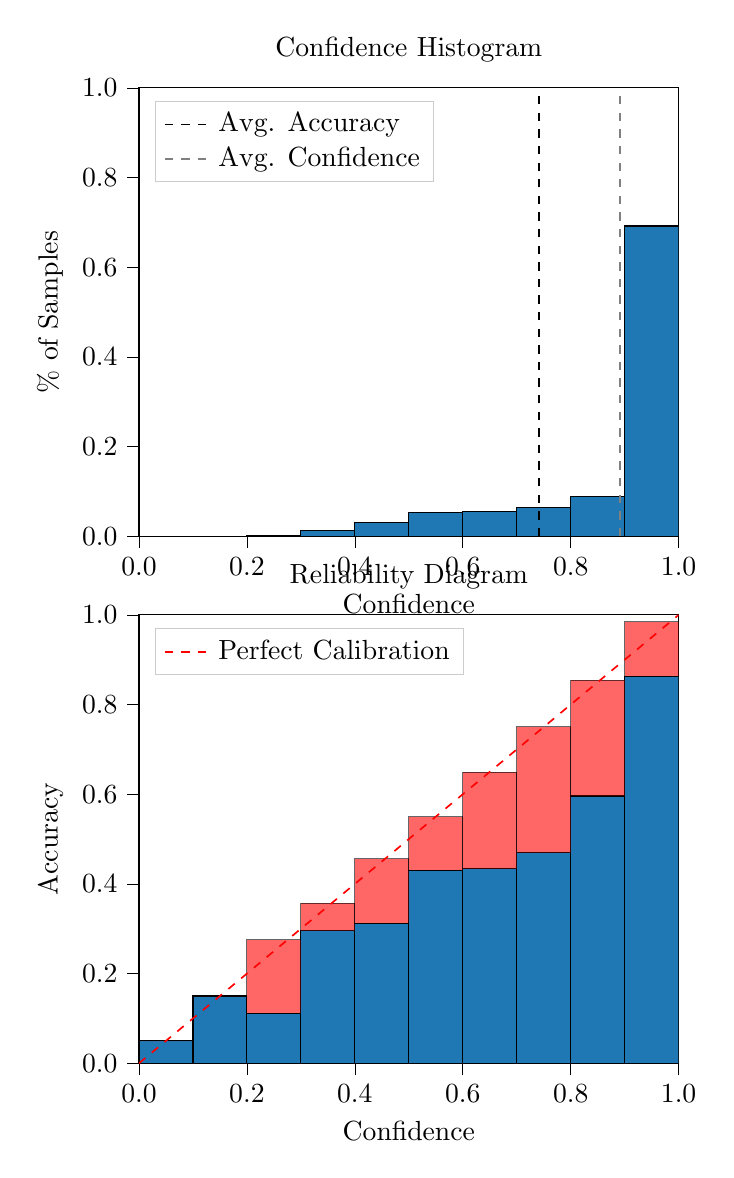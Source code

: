 % This file was created by tikzplotlib v0.9.8.
\begin{tikzpicture}

\definecolor{color0}{rgb}{0.122,0.467,0.706}

\begin{groupplot}[group style={group size=1 by 2}]
\nextgroupplot[
legend cell align={left},
legend style={
  fill opacity=0.8,
  draw opacity=1,
  text opacity=1,
  at={(0.03,0.97)},
  anchor=north west,
  draw=white!80!black
},
tick align=outside,
tick pos=left,
title={Confidence Histogram},
x grid style={white!69.02!black},
xlabel={Confidence},
xmin=0, xmax=1,
xtick style={color=black},
xtick={0,0.2,0.4,0.6,0.8,1},
xticklabels={0.0,0.2,0.4,0.6,0.8,1.0},
y grid style={white!69.02!black},
ylabel={\% of Samples},
ymin=0, ymax=1,
ytick style={color=black},
ytick={0,0.2,0.4,0.6,0.8,1},
yticklabels={0.0,0.2,0.4,0.6,0.8,1.0}
]
\draw[draw=black,fill=color0] (axis cs:-6.939e-18,0) rectangle (axis cs:0.1,0);
\draw[draw=black,fill=color0] (axis cs:0.1,0) rectangle (axis cs:0.2,0);
\draw[draw=black,fill=color0] (axis cs:0.2,0) rectangle (axis cs:0.3,0.002);
\draw[draw=black,fill=color0] (axis cs:0.3,0) rectangle (axis cs:0.4,0.013);
\draw[draw=black,fill=color0] (axis cs:0.4,0) rectangle (axis cs:0.5,0.03);
\draw[draw=black,fill=color0] (axis cs:0.5,0) rectangle (axis cs:0.6,0.053);
\draw[draw=black,fill=color0] (axis cs:0.6,0) rectangle (axis cs:0.7,0.056);
\draw[draw=black,fill=color0] (axis cs:0.7,0) rectangle (axis cs:0.8,0.064);
\draw[draw=black,fill=color0] (axis cs:0.8,0) rectangle (axis cs:0.9,0.088);
\draw[draw=black,fill=color0] (axis cs:0.9,0) rectangle (axis cs:1,0.692);
\addplot [semithick, black, dashed]
table {%
0.741 0
0.741 1
};
\addlegendentry{Avg. Accuracy}
\addplot [semithick, white!50.196!black, dashed]
table {%
0.891 0
0.891 1
};
\addlegendentry{Avg. Confidence}

\nextgroupplot[
legend cell align={left},
legend style={
  fill opacity=0.8,
  draw opacity=1,
  text opacity=1,
  at={(0.03,0.97)},
  anchor=north west,
  draw=white!80!black
},
tick align=outside,
tick pos=left,
title={Reliability Diagram},
x grid style={white!69.02!black},
xlabel={Confidence},
xmin=0, xmax=1,
xtick style={color=black},
xtick={0,0.2,0.4,0.6,0.8,1},
xticklabels={0.0,0.2,0.4,0.6,0.8,1.0},
y grid style={white!69.02!black},
ylabel={Accuracy},
ymin=0, ymax=1,
ytick style={color=black},
ytick={0,0.2,0.4,0.6,0.8,1},
yticklabels={0.0,0.2,0.4,0.6,0.8,1.0}
]
\draw[draw=black,fill=color0] (axis cs:-6.939e-18,0) rectangle (axis cs:0.1,0.05);
\draw[draw=black,fill=color0] (axis cs:0.1,0) rectangle (axis cs:0.2,0.15);
\draw[draw=black,fill=color0] (axis cs:0.2,0) rectangle (axis cs:0.3,0.111);
\draw[draw=black,fill=color0] (axis cs:0.3,0) rectangle (axis cs:0.4,0.296);
\draw[draw=black,fill=color0] (axis cs:0.4,0) rectangle (axis cs:0.5,0.312);
\draw[draw=black,fill=color0] (axis cs:0.5,0) rectangle (axis cs:0.6,0.43);
\draw[draw=black,fill=color0] (axis cs:0.6,0) rectangle (axis cs:0.7,0.434);
\draw[draw=black,fill=color0] (axis cs:0.7,0) rectangle (axis cs:0.8,0.47);
\draw[draw=black,fill=color0] (axis cs:0.8,0) rectangle (axis cs:0.9,0.596);
\draw[draw=black,fill=color0] (axis cs:0.9,0) rectangle (axis cs:1,0.863);
\draw[draw=black,fill=red,opacity=0.6] (axis cs:-6.939e-18,0.05) rectangle (axis cs:0.1,0.05);
\draw[draw=black,fill=red,opacity=0.6] (axis cs:0.1,0.15) rectangle (axis cs:0.2,0.15);
\draw[draw=black,fill=red,opacity=0.6] (axis cs:0.2,0.111) rectangle (axis cs:0.3,0.276);
\draw[draw=black,fill=red,opacity=0.6] (axis cs:0.3,0.296) rectangle (axis cs:0.4,0.357);
\draw[draw=black,fill=red,opacity=0.6] (axis cs:0.4,0.312) rectangle (axis cs:0.5,0.456);
\draw[draw=black,fill=red,opacity=0.6] (axis cs:0.5,0.43) rectangle (axis cs:0.6,0.55);
\draw[draw=black,fill=red,opacity=0.6] (axis cs:0.6,0.434) rectangle (axis cs:0.7,0.649);
\draw[draw=black,fill=red,opacity=0.6] (axis cs:0.7,0.47) rectangle (axis cs:0.8,0.751);
\draw[draw=black,fill=red,opacity=0.6] (axis cs:0.8,0.596) rectangle (axis cs:0.9,0.854);
\draw[draw=black,fill=red,opacity=0.6] (axis cs:0.9,0.863) rectangle (axis cs:1,0.985);
\addplot [semithick, red, dashed]
table {%
0 0
1 1
};
\addlegendentry{Perfect Calibration}
\end{groupplot}

\end{tikzpicture}
